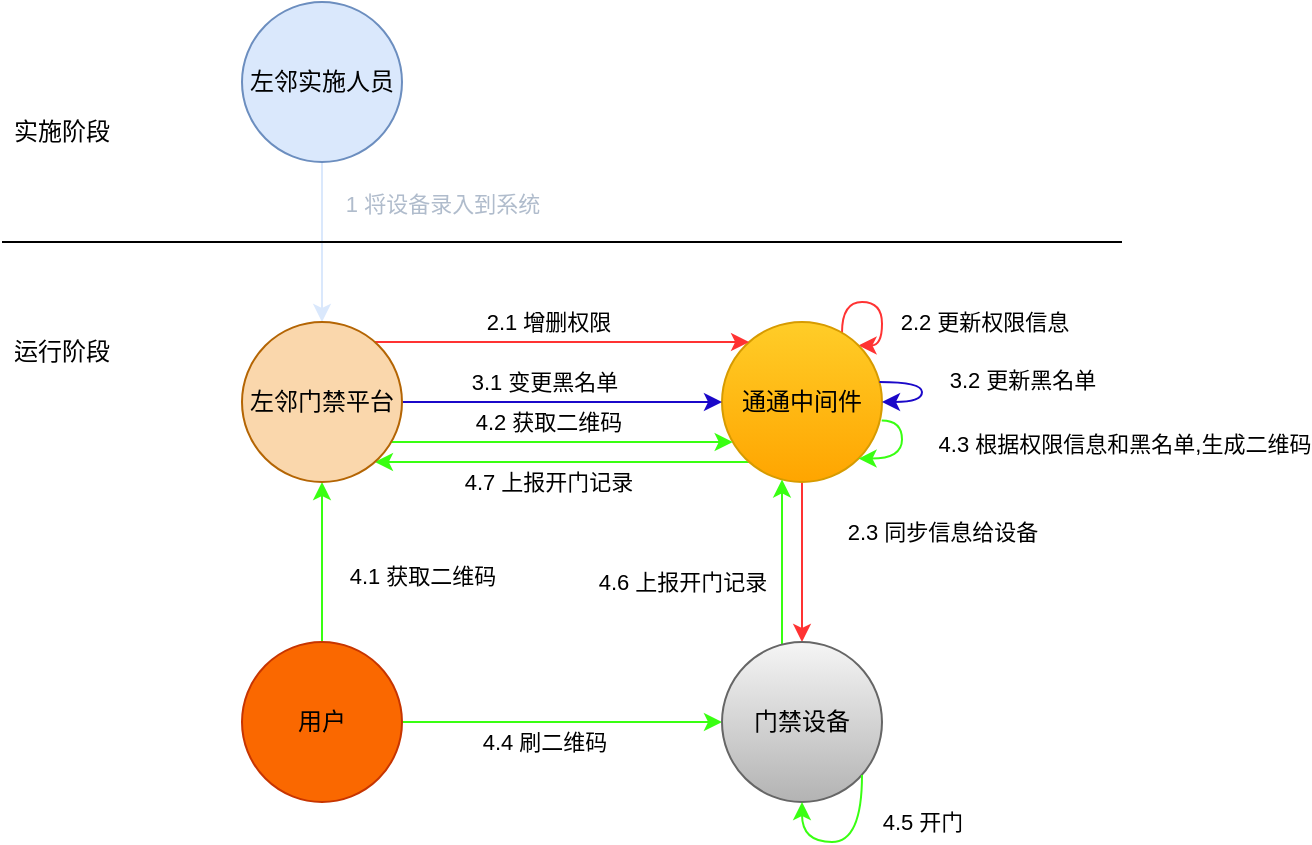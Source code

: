 <mxfile version="20.8.16" type="github" pages="2">
  <diagram id="prtHgNgQTEPvFCAcTncT" name="Page-1">
    <mxGraphModel dx="1057" dy="445" grid="0" gridSize="10" guides="1" tooltips="1" connect="1" arrows="1" fold="1" page="0" pageScale="1" pageWidth="827" pageHeight="1169" math="0" shadow="0">
      <root>
        <mxCell id="0" />
        <mxCell id="1" parent="0" />
        <mxCell id="ZOoQiJ9sVfXqPV81p9z5-15" style="edgeStyle=orthogonalEdgeStyle;curved=1;rounded=1;orthogonalLoop=1;jettySize=auto;html=1;startArrow=none;startFill=0;strokeColor=#DAE8FC;" parent="1" source="ZOoQiJ9sVfXqPV81p9z5-1" target="ZOoQiJ9sVfXqPV81p9z5-5" edge="1">
          <mxGeometry relative="1" as="geometry" />
        </mxCell>
        <mxCell id="ZOoQiJ9sVfXqPV81p9z5-16" value="1 将设备录入到系统" style="edgeLabel;html=1;align=center;verticalAlign=middle;resizable=0;points=[];fontColor=#B0BCCC;" parent="ZOoQiJ9sVfXqPV81p9z5-15" vertex="1" connectable="0">
          <mxGeometry x="-0.684" y="-1" relative="1" as="geometry">
            <mxPoint x="61" y="8" as="offset" />
          </mxGeometry>
        </mxCell>
        <mxCell id="ZOoQiJ9sVfXqPV81p9z5-1" value="左邻实施人员" style="ellipse;whiteSpace=wrap;html=1;aspect=fixed;fillColor=#dae8fc;strokeColor=#6c8ebf;" parent="1" vertex="1">
          <mxGeometry x="200" y="40" width="80" height="80" as="geometry" />
        </mxCell>
        <mxCell id="ZOoQiJ9sVfXqPV81p9z5-11" style="edgeStyle=orthogonalEdgeStyle;curved=1;rounded=1;orthogonalLoop=1;jettySize=auto;html=1;strokeColor=#FF3333;" parent="1" source="ZOoQiJ9sVfXqPV81p9z5-2" target="ZOoQiJ9sVfXqPV81p9z5-4" edge="1">
          <mxGeometry relative="1" as="geometry">
            <Array as="points">
              <mxPoint x="480" y="330" />
              <mxPoint x="480" y="330" />
            </Array>
          </mxGeometry>
        </mxCell>
        <mxCell id="ZOoQiJ9sVfXqPV81p9z5-20" value="2.3 同步信息给设备" style="edgeLabel;html=1;align=center;verticalAlign=middle;resizable=0;points=[];" parent="ZOoQiJ9sVfXqPV81p9z5-11" vertex="1" connectable="0">
          <mxGeometry x="-0.147" y="-3" relative="1" as="geometry">
            <mxPoint x="73" y="-9" as="offset" />
          </mxGeometry>
        </mxCell>
        <mxCell id="ZOoQiJ9sVfXqPV81p9z5-21" style="edgeStyle=orthogonalEdgeStyle;curved=1;rounded=1;orthogonalLoop=1;jettySize=auto;html=1;startArrow=none;startFill=0;entryX=1;entryY=0;entryDx=0;entryDy=0;strokeColor=#FF3333;" parent="1" source="ZOoQiJ9sVfXqPV81p9z5-2" target="ZOoQiJ9sVfXqPV81p9z5-2" edge="1">
          <mxGeometry relative="1" as="geometry">
            <mxPoint x="630" y="210" as="targetPoint" />
            <Array as="points">
              <mxPoint x="500" y="190" />
              <mxPoint x="520" y="190" />
              <mxPoint x="520" y="212" />
            </Array>
          </mxGeometry>
        </mxCell>
        <mxCell id="ZOoQiJ9sVfXqPV81p9z5-22" value="2.2 更新权限信息" style="edgeLabel;html=1;align=center;verticalAlign=middle;resizable=0;points=[];" parent="ZOoQiJ9sVfXqPV81p9z5-21" vertex="1" connectable="0">
          <mxGeometry x="-0.394" y="-4" relative="1" as="geometry">
            <mxPoint x="65" y="6" as="offset" />
          </mxGeometry>
        </mxCell>
        <mxCell id="ZOoQiJ9sVfXqPV81p9z5-40" style="edgeStyle=orthogonalEdgeStyle;curved=1;rounded=1;orthogonalLoop=1;jettySize=auto;html=1;startArrow=none;startFill=0;strokeColor=#39FF12;" parent="1" source="ZOoQiJ9sVfXqPV81p9z5-2" target="ZOoQiJ9sVfXqPV81p9z5-5" edge="1">
          <mxGeometry relative="1" as="geometry">
            <Array as="points">
              <mxPoint x="360" y="270" />
              <mxPoint x="360" y="270" />
            </Array>
          </mxGeometry>
        </mxCell>
        <mxCell id="ZOoQiJ9sVfXqPV81p9z5-41" value="4.7 上报开门记录" style="edgeLabel;html=1;align=center;verticalAlign=middle;resizable=0;points=[];" parent="ZOoQiJ9sVfXqPV81p9z5-40" vertex="1" connectable="0">
          <mxGeometry x="0.075" y="-2" relative="1" as="geometry">
            <mxPoint y="12" as="offset" />
          </mxGeometry>
        </mxCell>
        <mxCell id="ZOoQiJ9sVfXqPV81p9z5-2" value="通通中间件" style="ellipse;whiteSpace=wrap;html=1;aspect=fixed;fillColor=#ffcd28;strokeColor=#d79b00;gradientColor=#ffa500;" parent="1" vertex="1">
          <mxGeometry x="440" y="200" width="80" height="80" as="geometry" />
        </mxCell>
        <mxCell id="ZOoQiJ9sVfXqPV81p9z5-29" style="edgeStyle=orthogonalEdgeStyle;curved=1;rounded=1;orthogonalLoop=1;jettySize=auto;html=1;startArrow=none;startFill=0;strokeColor=#39FF12;" parent="1" source="ZOoQiJ9sVfXqPV81p9z5-3" target="ZOoQiJ9sVfXqPV81p9z5-5" edge="1">
          <mxGeometry relative="1" as="geometry" />
        </mxCell>
        <mxCell id="ZOoQiJ9sVfXqPV81p9z5-30" value="4.1 获取二维码" style="edgeLabel;html=1;align=center;verticalAlign=middle;resizable=0;points=[];" parent="ZOoQiJ9sVfXqPV81p9z5-29" vertex="1" connectable="0">
          <mxGeometry x="-0.161" y="-1" relative="1" as="geometry">
            <mxPoint x="49" as="offset" />
          </mxGeometry>
        </mxCell>
        <mxCell id="ZOoQiJ9sVfXqPV81p9z5-34" style="edgeStyle=orthogonalEdgeStyle;curved=1;rounded=1;orthogonalLoop=1;jettySize=auto;html=1;startArrow=none;startFill=0;strokeColor=#39FF12;" parent="1" source="ZOoQiJ9sVfXqPV81p9z5-3" target="ZOoQiJ9sVfXqPV81p9z5-4" edge="1">
          <mxGeometry relative="1" as="geometry" />
        </mxCell>
        <mxCell id="ZOoQiJ9sVfXqPV81p9z5-35" value="4.4 刷二维码" style="edgeLabel;html=1;align=center;verticalAlign=middle;resizable=0;points=[];" parent="ZOoQiJ9sVfXqPV81p9z5-34" vertex="1" connectable="0">
          <mxGeometry x="-0.114" y="-1" relative="1" as="geometry">
            <mxPoint y="9" as="offset" />
          </mxGeometry>
        </mxCell>
        <mxCell id="ZOoQiJ9sVfXqPV81p9z5-3" value="用户" style="ellipse;whiteSpace=wrap;html=1;aspect=fixed;fillColor=#fa6800;fontColor=#000000;strokeColor=#C73500;" parent="1" vertex="1">
          <mxGeometry x="200" y="360" width="80" height="80" as="geometry" />
        </mxCell>
        <mxCell id="ZOoQiJ9sVfXqPV81p9z5-38" style="edgeStyle=orthogonalEdgeStyle;curved=1;rounded=1;orthogonalLoop=1;jettySize=auto;html=1;startArrow=none;startFill=0;strokeColor=#39FF12;" parent="1" source="ZOoQiJ9sVfXqPV81p9z5-4" target="ZOoQiJ9sVfXqPV81p9z5-2" edge="1">
          <mxGeometry relative="1" as="geometry">
            <mxPoint x="480" y="280" as="targetPoint" />
            <Array as="points">
              <mxPoint x="470" y="320" />
              <mxPoint x="470" y="320" />
            </Array>
          </mxGeometry>
        </mxCell>
        <mxCell id="ZOoQiJ9sVfXqPV81p9z5-39" value="4.6 上报开门记录" style="edgeLabel;html=1;align=center;verticalAlign=middle;resizable=0;points=[];" parent="ZOoQiJ9sVfXqPV81p9z5-38" vertex="1" connectable="0">
          <mxGeometry x="-0.005" y="-3" relative="1" as="geometry">
            <mxPoint x="-53" y="9" as="offset" />
          </mxGeometry>
        </mxCell>
        <mxCell id="ZOoQiJ9sVfXqPV81p9z5-4" value="门禁设备" style="ellipse;whiteSpace=wrap;html=1;aspect=fixed;fillColor=#f5f5f5;gradientColor=#b3b3b3;strokeColor=#666666;" parent="1" vertex="1">
          <mxGeometry x="440" y="360" width="80" height="80" as="geometry" />
        </mxCell>
        <mxCell id="ZOoQiJ9sVfXqPV81p9z5-17" style="edgeStyle=orthogonalEdgeStyle;curved=1;rounded=1;orthogonalLoop=1;jettySize=auto;html=1;startArrow=none;startFill=0;strokeColor=#FF3333;" parent="1" source="ZOoQiJ9sVfXqPV81p9z5-5" target="ZOoQiJ9sVfXqPV81p9z5-2" edge="1">
          <mxGeometry relative="1" as="geometry">
            <Array as="points">
              <mxPoint x="360" y="210" />
              <mxPoint x="360" y="210" />
            </Array>
          </mxGeometry>
        </mxCell>
        <mxCell id="ZOoQiJ9sVfXqPV81p9z5-19" value="2.1 增删权限" style="edgeLabel;html=1;align=center;verticalAlign=middle;resizable=0;points=[];" parent="ZOoQiJ9sVfXqPV81p9z5-17" vertex="1" connectable="0">
          <mxGeometry x="0.197" y="-1" relative="1" as="geometry">
            <mxPoint x="-26" y="-11" as="offset" />
          </mxGeometry>
        </mxCell>
        <mxCell id="ZOoQiJ9sVfXqPV81p9z5-23" style="edgeStyle=orthogonalEdgeStyle;curved=1;rounded=1;orthogonalLoop=1;jettySize=auto;html=1;startArrow=none;startFill=0;strokeColor=#1B08C9;" parent="1" source="ZOoQiJ9sVfXqPV81p9z5-5" target="ZOoQiJ9sVfXqPV81p9z5-2" edge="1">
          <mxGeometry relative="1" as="geometry">
            <Array as="points">
              <mxPoint x="380" y="240" />
              <mxPoint x="380" y="240" />
            </Array>
          </mxGeometry>
        </mxCell>
        <mxCell id="ZOoQiJ9sVfXqPV81p9z5-24" value="3.1 变更黑名单" style="edgeLabel;html=1;align=center;verticalAlign=middle;resizable=0;points=[];" parent="ZOoQiJ9sVfXqPV81p9z5-23" vertex="1" connectable="0">
          <mxGeometry x="-0.26" relative="1" as="geometry">
            <mxPoint x="12" y="-10" as="offset" />
          </mxGeometry>
        </mxCell>
        <mxCell id="ZOoQiJ9sVfXqPV81p9z5-27" style="edgeStyle=orthogonalEdgeStyle;curved=1;rounded=1;orthogonalLoop=1;jettySize=auto;html=1;startArrow=none;startFill=0;strokeColor=#39FF12;" parent="1" source="ZOoQiJ9sVfXqPV81p9z5-5" target="ZOoQiJ9sVfXqPV81p9z5-2" edge="1">
          <mxGeometry relative="1" as="geometry">
            <Array as="points">
              <mxPoint x="360" y="260" />
              <mxPoint x="360" y="260" />
            </Array>
          </mxGeometry>
        </mxCell>
        <mxCell id="ZOoQiJ9sVfXqPV81p9z5-28" value="4.2 获取二维码" style="edgeLabel;html=1;align=center;verticalAlign=middle;resizable=0;points=[];" parent="ZOoQiJ9sVfXqPV81p9z5-27" vertex="1" connectable="0">
          <mxGeometry x="-0.083" y="2" relative="1" as="geometry">
            <mxPoint y="-8" as="offset" />
          </mxGeometry>
        </mxCell>
        <mxCell id="ZOoQiJ9sVfXqPV81p9z5-5" value="左邻门禁平台" style="ellipse;whiteSpace=wrap;html=1;aspect=fixed;fillColor=#fad7ac;strokeColor=#b46504;" parent="1" vertex="1">
          <mxGeometry x="200" y="200" width="80" height="80" as="geometry" />
        </mxCell>
        <mxCell id="ZOoQiJ9sVfXqPV81p9z5-7" value="" style="endArrow=none;html=1;rounded=0;" parent="1" edge="1">
          <mxGeometry width="50" height="50" relative="1" as="geometry">
            <mxPoint x="80" y="160" as="sourcePoint" />
            <mxPoint x="640" y="160" as="targetPoint" />
          </mxGeometry>
        </mxCell>
        <mxCell id="ZOoQiJ9sVfXqPV81p9z5-8" value="实施阶段" style="text;html=1;strokeColor=none;fillColor=none;align=center;verticalAlign=middle;whiteSpace=wrap;rounded=0;" parent="1" vertex="1">
          <mxGeometry x="80" y="90" width="60" height="30" as="geometry" />
        </mxCell>
        <mxCell id="ZOoQiJ9sVfXqPV81p9z5-9" value="运行阶段" style="text;html=1;strokeColor=none;fillColor=none;align=center;verticalAlign=middle;whiteSpace=wrap;rounded=0;" parent="1" vertex="1">
          <mxGeometry x="80" y="200" width="60" height="30" as="geometry" />
        </mxCell>
        <mxCell id="ZOoQiJ9sVfXqPV81p9z5-25" style="edgeStyle=orthogonalEdgeStyle;curved=1;rounded=1;orthogonalLoop=1;jettySize=auto;html=1;startArrow=none;startFill=0;entryX=1;entryY=0.5;entryDx=0;entryDy=0;strokeColor=#1B08C9;" parent="1" source="ZOoQiJ9sVfXqPV81p9z5-2" target="ZOoQiJ9sVfXqPV81p9z5-2" edge="1">
          <mxGeometry relative="1" as="geometry">
            <Array as="points">
              <mxPoint x="540" y="230" />
              <mxPoint x="540" y="240" />
            </Array>
          </mxGeometry>
        </mxCell>
        <mxCell id="ZOoQiJ9sVfXqPV81p9z5-26" value="3.2 更新黑名单" style="edgeLabel;html=1;align=center;verticalAlign=middle;resizable=0;points=[];" parent="ZOoQiJ9sVfXqPV81p9z5-25" vertex="1" connectable="0">
          <mxGeometry x="0.066" y="-2" relative="1" as="geometry">
            <mxPoint x="52" y="-7" as="offset" />
          </mxGeometry>
        </mxCell>
        <mxCell id="ZOoQiJ9sVfXqPV81p9z5-32" style="edgeStyle=orthogonalEdgeStyle;curved=1;rounded=1;orthogonalLoop=1;jettySize=auto;html=1;entryX=1;entryY=1;entryDx=0;entryDy=0;startArrow=none;startFill=0;exitX=0.998;exitY=0.615;exitDx=0;exitDy=0;exitPerimeter=0;strokeColor=#39FF12;" parent="1" source="ZOoQiJ9sVfXqPV81p9z5-2" target="ZOoQiJ9sVfXqPV81p9z5-2" edge="1">
          <mxGeometry relative="1" as="geometry">
            <Array as="points">
              <mxPoint x="530" y="249" />
              <mxPoint x="530" y="268" />
            </Array>
          </mxGeometry>
        </mxCell>
        <mxCell id="ZOoQiJ9sVfXqPV81p9z5-33" value="4.3 根据权限信息和黑名单,生成二维码" style="edgeLabel;html=1;align=center;verticalAlign=middle;resizable=0;points=[];" parent="ZOoQiJ9sVfXqPV81p9z5-32" vertex="1" connectable="0">
          <mxGeometry x="0.221" y="-1" relative="1" as="geometry">
            <mxPoint x="112" y="-7" as="offset" />
          </mxGeometry>
        </mxCell>
        <mxCell id="ZOoQiJ9sVfXqPV81p9z5-36" style="edgeStyle=orthogonalEdgeStyle;curved=1;rounded=1;orthogonalLoop=1;jettySize=auto;html=1;entryX=0.5;entryY=1;entryDx=0;entryDy=0;startArrow=none;startFill=0;strokeColor=#39FF12;" parent="1" source="ZOoQiJ9sVfXqPV81p9z5-4" target="ZOoQiJ9sVfXqPV81p9z5-4" edge="1">
          <mxGeometry relative="1" as="geometry">
            <Array as="points">
              <mxPoint x="510" y="460" />
              <mxPoint x="480" y="460" />
            </Array>
          </mxGeometry>
        </mxCell>
        <mxCell id="ZOoQiJ9sVfXqPV81p9z5-37" value="4.5 开门" style="edgeLabel;html=1;align=center;verticalAlign=middle;resizable=0;points=[];" parent="ZOoQiJ9sVfXqPV81p9z5-36" vertex="1" connectable="0">
          <mxGeometry x="-0.086" y="-2" relative="1" as="geometry">
            <mxPoint x="34" y="-8" as="offset" />
          </mxGeometry>
        </mxCell>
      </root>
    </mxGraphModel>
  </diagram>
  <diagram id="_Lu4hbXxt-jgxLro3SVs" name="第 2 页">
    <mxGraphModel dx="1057" dy="445" grid="1" gridSize="10" guides="1" tooltips="1" connect="1" arrows="1" fold="1" page="1" pageScale="1" pageWidth="827" pageHeight="1169" math="0" shadow="0">
      <root>
        <mxCell id="0" />
        <mxCell id="1" parent="0" />
        <mxCell id="emLzpTRTSdPsqBcAvWA7-1" style="edgeStyle=orthogonalEdgeStyle;curved=1;rounded=1;orthogonalLoop=1;jettySize=auto;html=1;startArrow=none;startFill=0;strokeColor=#DAE8FC;" edge="1" parent="1" source="emLzpTRTSdPsqBcAvWA7-3" target="emLzpTRTSdPsqBcAvWA7-25">
          <mxGeometry relative="1" as="geometry" />
        </mxCell>
        <mxCell id="emLzpTRTSdPsqBcAvWA7-2" value="1 将设备录入到系统" style="edgeLabel;html=1;align=center;verticalAlign=middle;resizable=0;points=[];fontColor=#B0BCCC;" vertex="1" connectable="0" parent="emLzpTRTSdPsqBcAvWA7-1">
          <mxGeometry x="-0.684" y="-1" relative="1" as="geometry">
            <mxPoint x="61" y="8" as="offset" />
          </mxGeometry>
        </mxCell>
        <mxCell id="emLzpTRTSdPsqBcAvWA7-3" value="左邻实施人员" style="ellipse;whiteSpace=wrap;html=1;aspect=fixed;fillColor=#dae8fc;strokeColor=#6c8ebf;" vertex="1" parent="1">
          <mxGeometry x="200" y="40" width="80" height="80" as="geometry" />
        </mxCell>
        <mxCell id="emLzpTRTSdPsqBcAvWA7-6" style="edgeStyle=orthogonalEdgeStyle;curved=1;rounded=1;orthogonalLoop=1;jettySize=auto;html=1;startArrow=none;startFill=0;entryX=1;entryY=0;entryDx=0;entryDy=0;strokeColor=#FF3333;" edge="1" parent="1" source="emLzpTRTSdPsqBcAvWA7-10" target="emLzpTRTSdPsqBcAvWA7-10">
          <mxGeometry relative="1" as="geometry">
            <mxPoint x="630" y="210" as="targetPoint" />
            <Array as="points">
              <mxPoint x="500" y="190" />
              <mxPoint x="520" y="190" />
              <mxPoint x="520" y="212" />
            </Array>
          </mxGeometry>
        </mxCell>
        <mxCell id="emLzpTRTSdPsqBcAvWA7-7" value="2.2 更新用户设备关系" style="edgeLabel;html=1;align=center;verticalAlign=middle;resizable=0;points=[];" vertex="1" connectable="0" parent="emLzpTRTSdPsqBcAvWA7-6">
          <mxGeometry x="-0.394" y="-4" relative="1" as="geometry">
            <mxPoint x="85" y="6" as="offset" />
          </mxGeometry>
        </mxCell>
        <mxCell id="emLzpTRTSdPsqBcAvWA7-8" style="edgeStyle=orthogonalEdgeStyle;curved=1;rounded=1;orthogonalLoop=1;jettySize=auto;html=1;startArrow=none;startFill=0;strokeColor=#39FF12;" edge="1" parent="1" source="emLzpTRTSdPsqBcAvWA7-10" target="emLzpTRTSdPsqBcAvWA7-25">
          <mxGeometry relative="1" as="geometry">
            <Array as="points">
              <mxPoint x="360" y="270" />
              <mxPoint x="360" y="270" />
            </Array>
          </mxGeometry>
        </mxCell>
        <mxCell id="emLzpTRTSdPsqBcAvWA7-9" value="4.7 上报开门记录" style="edgeLabel;html=1;align=center;verticalAlign=middle;resizable=0;points=[];" vertex="1" connectable="0" parent="emLzpTRTSdPsqBcAvWA7-8">
          <mxGeometry x="0.075" y="-2" relative="1" as="geometry">
            <mxPoint y="12" as="offset" />
          </mxGeometry>
        </mxCell>
        <mxCell id="emLzpTRTSdPsqBcAvWA7-10" value="通通中间件" style="ellipse;whiteSpace=wrap;html=1;aspect=fixed;fillColor=#ffcd28;strokeColor=#d79b00;gradientColor=#ffa500;" vertex="1" parent="1">
          <mxGeometry x="440" y="200" width="80" height="80" as="geometry" />
        </mxCell>
        <mxCell id="emLzpTRTSdPsqBcAvWA7-11" style="edgeStyle=orthogonalEdgeStyle;curved=1;rounded=1;orthogonalLoop=1;jettySize=auto;html=1;startArrow=none;startFill=0;strokeColor=#39FF12;" edge="1" parent="1" source="emLzpTRTSdPsqBcAvWA7-15" target="emLzpTRTSdPsqBcAvWA7-25">
          <mxGeometry relative="1" as="geometry" />
        </mxCell>
        <mxCell id="emLzpTRTSdPsqBcAvWA7-12" value="3.1 获取二维码" style="edgeLabel;html=1;align=center;verticalAlign=middle;resizable=0;points=[];" vertex="1" connectable="0" parent="emLzpTRTSdPsqBcAvWA7-11">
          <mxGeometry x="-0.161" y="-1" relative="1" as="geometry">
            <mxPoint x="49" as="offset" />
          </mxGeometry>
        </mxCell>
        <mxCell id="emLzpTRTSdPsqBcAvWA7-13" style="edgeStyle=orthogonalEdgeStyle;curved=1;rounded=1;orthogonalLoop=1;jettySize=auto;html=1;startArrow=none;startFill=0;strokeColor=#39FF12;" edge="1" parent="1" source="emLzpTRTSdPsqBcAvWA7-15" target="emLzpTRTSdPsqBcAvWA7-18">
          <mxGeometry relative="1" as="geometry" />
        </mxCell>
        <mxCell id="emLzpTRTSdPsqBcAvWA7-14" value="4.4 刷二维码" style="edgeLabel;html=1;align=center;verticalAlign=middle;resizable=0;points=[];" vertex="1" connectable="0" parent="emLzpTRTSdPsqBcAvWA7-13">
          <mxGeometry x="-0.114" y="-1" relative="1" as="geometry">
            <mxPoint y="9" as="offset" />
          </mxGeometry>
        </mxCell>
        <mxCell id="emLzpTRTSdPsqBcAvWA7-15" value="用户" style="ellipse;whiteSpace=wrap;html=1;aspect=fixed;fillColor=#fa6800;fontColor=#000000;strokeColor=#C73500;" vertex="1" parent="1">
          <mxGeometry x="200" y="360" width="80" height="80" as="geometry" />
        </mxCell>
        <mxCell id="emLzpTRTSdPsqBcAvWA7-16" style="edgeStyle=orthogonalEdgeStyle;curved=1;rounded=1;orthogonalLoop=1;jettySize=auto;html=1;startArrow=none;startFill=0;strokeColor=#39FF12;" edge="1" parent="1" source="emLzpTRTSdPsqBcAvWA7-18" target="emLzpTRTSdPsqBcAvWA7-10">
          <mxGeometry relative="1" as="geometry">
            <mxPoint x="480" y="280" as="targetPoint" />
            <Array as="points">
              <mxPoint x="470" y="320" />
              <mxPoint x="470" y="320" />
            </Array>
          </mxGeometry>
        </mxCell>
        <mxCell id="emLzpTRTSdPsqBcAvWA7-17" value="4.6 上报开门记录" style="edgeLabel;html=1;align=center;verticalAlign=middle;resizable=0;points=[];" vertex="1" connectable="0" parent="emLzpTRTSdPsqBcAvWA7-16">
          <mxGeometry x="-0.005" y="-3" relative="1" as="geometry">
            <mxPoint x="-53" y="9" as="offset" />
          </mxGeometry>
        </mxCell>
        <mxCell id="emLzpTRTSdPsqBcAvWA7-18" value="门禁设备" style="ellipse;whiteSpace=wrap;html=1;aspect=fixed;fillColor=#f5f5f5;gradientColor=#b3b3b3;strokeColor=#666666;" vertex="1" parent="1">
          <mxGeometry x="440" y="360" width="80" height="80" as="geometry" />
        </mxCell>
        <mxCell id="emLzpTRTSdPsqBcAvWA7-19" style="edgeStyle=orthogonalEdgeStyle;curved=1;rounded=1;orthogonalLoop=1;jettySize=auto;html=1;startArrow=none;startFill=0;strokeColor=#FF3333;" edge="1" parent="1" source="emLzpTRTSdPsqBcAvWA7-25" target="emLzpTRTSdPsqBcAvWA7-10">
          <mxGeometry relative="1" as="geometry">
            <Array as="points">
              <mxPoint x="360" y="210" />
              <mxPoint x="360" y="210" />
            </Array>
          </mxGeometry>
        </mxCell>
        <mxCell id="emLzpTRTSdPsqBcAvWA7-20" value="2.1 增删用户设备关系" style="edgeLabel;html=1;align=center;verticalAlign=middle;resizable=0;points=[];" vertex="1" connectable="0" parent="emLzpTRTSdPsqBcAvWA7-19">
          <mxGeometry x="0.197" y="-1" relative="1" as="geometry">
            <mxPoint x="-26" y="-11" as="offset" />
          </mxGeometry>
        </mxCell>
        <mxCell id="emLzpTRTSdPsqBcAvWA7-23" style="edgeStyle=orthogonalEdgeStyle;curved=1;rounded=1;orthogonalLoop=1;jettySize=auto;html=1;startArrow=none;startFill=0;strokeColor=#39FF12;" edge="1" parent="1" source="emLzpTRTSdPsqBcAvWA7-25" target="emLzpTRTSdPsqBcAvWA7-10">
          <mxGeometry relative="1" as="geometry">
            <Array as="points">
              <mxPoint x="370" y="240" />
              <mxPoint x="370" y="240" />
            </Array>
          </mxGeometry>
        </mxCell>
        <mxCell id="emLzpTRTSdPsqBcAvWA7-24" value="3.2 获取二维码" style="edgeLabel;html=1;align=center;verticalAlign=middle;resizable=0;points=[];" vertex="1" connectable="0" parent="emLzpTRTSdPsqBcAvWA7-23">
          <mxGeometry x="-0.083" y="2" relative="1" as="geometry">
            <mxPoint y="-8" as="offset" />
          </mxGeometry>
        </mxCell>
        <mxCell id="emLzpTRTSdPsqBcAvWA7-25" value="左邻门禁平台" style="ellipse;whiteSpace=wrap;html=1;aspect=fixed;fillColor=#fad7ac;strokeColor=#b46504;" vertex="1" parent="1">
          <mxGeometry x="200" y="200" width="80" height="80" as="geometry" />
        </mxCell>
        <mxCell id="emLzpTRTSdPsqBcAvWA7-26" value="" style="endArrow=none;html=1;rounded=0;" edge="1" parent="1">
          <mxGeometry width="50" height="50" relative="1" as="geometry">
            <mxPoint x="80" y="160" as="sourcePoint" />
            <mxPoint x="640" y="160" as="targetPoint" />
          </mxGeometry>
        </mxCell>
        <mxCell id="emLzpTRTSdPsqBcAvWA7-27" value="实施阶段" style="text;html=1;strokeColor=none;fillColor=none;align=center;verticalAlign=middle;whiteSpace=wrap;rounded=0;" vertex="1" parent="1">
          <mxGeometry x="80" y="90" width="60" height="30" as="geometry" />
        </mxCell>
        <mxCell id="emLzpTRTSdPsqBcAvWA7-28" value="运行阶段" style="text;html=1;strokeColor=none;fillColor=none;align=center;verticalAlign=middle;whiteSpace=wrap;rounded=0;" vertex="1" parent="1">
          <mxGeometry x="80" y="200" width="60" height="30" as="geometry" />
        </mxCell>
        <mxCell id="emLzpTRTSdPsqBcAvWA7-31" style="edgeStyle=orthogonalEdgeStyle;curved=1;rounded=1;orthogonalLoop=1;jettySize=auto;html=1;entryX=1;entryY=1;entryDx=0;entryDy=0;startArrow=none;startFill=0;exitX=0.998;exitY=0.615;exitDx=0;exitDy=0;exitPerimeter=0;strokeColor=#39FF12;" edge="1" parent="1" source="emLzpTRTSdPsqBcAvWA7-10" target="emLzpTRTSdPsqBcAvWA7-10">
          <mxGeometry relative="1" as="geometry">
            <Array as="points">
              <mxPoint x="530" y="249" />
              <mxPoint x="530" y="268" />
            </Array>
          </mxGeometry>
        </mxCell>
        <mxCell id="emLzpTRTSdPsqBcAvWA7-32" value="4.3 根据用户和设备关系,生成二维码" style="edgeLabel;html=1;align=center;verticalAlign=middle;resizable=0;points=[];" vertex="1" connectable="0" parent="emLzpTRTSdPsqBcAvWA7-31">
          <mxGeometry x="0.221" y="-1" relative="1" as="geometry">
            <mxPoint x="112" y="-7" as="offset" />
          </mxGeometry>
        </mxCell>
        <mxCell id="emLzpTRTSdPsqBcAvWA7-33" style="edgeStyle=orthogonalEdgeStyle;curved=1;rounded=1;orthogonalLoop=1;jettySize=auto;html=1;entryX=0.5;entryY=1;entryDx=0;entryDy=0;startArrow=none;startFill=0;strokeColor=#39FF12;" edge="1" parent="1" source="emLzpTRTSdPsqBcAvWA7-18" target="emLzpTRTSdPsqBcAvWA7-18">
          <mxGeometry relative="1" as="geometry">
            <Array as="points">
              <mxPoint x="510" y="460" />
              <mxPoint x="480" y="460" />
            </Array>
          </mxGeometry>
        </mxCell>
        <mxCell id="emLzpTRTSdPsqBcAvWA7-34" value="4.5 开门" style="edgeLabel;html=1;align=center;verticalAlign=middle;resizable=0;points=[];" vertex="1" connectable="0" parent="emLzpTRTSdPsqBcAvWA7-33">
          <mxGeometry x="-0.086" y="-2" relative="1" as="geometry">
            <mxPoint x="34" y="-8" as="offset" />
          </mxGeometry>
        </mxCell>
      </root>
    </mxGraphModel>
  </diagram>
</mxfile>
